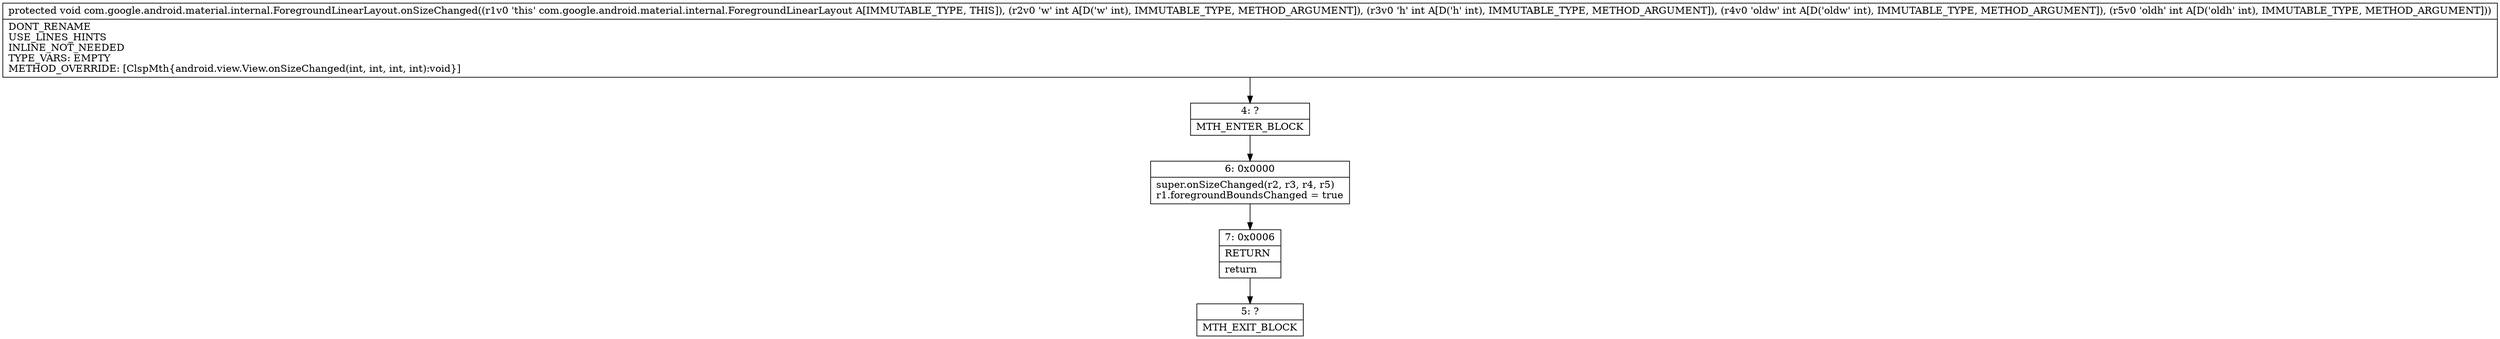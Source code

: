 digraph "CFG forcom.google.android.material.internal.ForegroundLinearLayout.onSizeChanged(IIII)V" {
Node_4 [shape=record,label="{4\:\ ?|MTH_ENTER_BLOCK\l}"];
Node_6 [shape=record,label="{6\:\ 0x0000|super.onSizeChanged(r2, r3, r4, r5)\lr1.foregroundBoundsChanged = true\l}"];
Node_7 [shape=record,label="{7\:\ 0x0006|RETURN\l|return\l}"];
Node_5 [shape=record,label="{5\:\ ?|MTH_EXIT_BLOCK\l}"];
MethodNode[shape=record,label="{protected void com.google.android.material.internal.ForegroundLinearLayout.onSizeChanged((r1v0 'this' com.google.android.material.internal.ForegroundLinearLayout A[IMMUTABLE_TYPE, THIS]), (r2v0 'w' int A[D('w' int), IMMUTABLE_TYPE, METHOD_ARGUMENT]), (r3v0 'h' int A[D('h' int), IMMUTABLE_TYPE, METHOD_ARGUMENT]), (r4v0 'oldw' int A[D('oldw' int), IMMUTABLE_TYPE, METHOD_ARGUMENT]), (r5v0 'oldh' int A[D('oldh' int), IMMUTABLE_TYPE, METHOD_ARGUMENT]))  | DONT_RENAME\lUSE_LINES_HINTS\lINLINE_NOT_NEEDED\lTYPE_VARS: EMPTY\lMETHOD_OVERRIDE: [ClspMth\{android.view.View.onSizeChanged(int, int, int, int):void\}]\l}"];
MethodNode -> Node_4;Node_4 -> Node_6;
Node_6 -> Node_7;
Node_7 -> Node_5;
}

